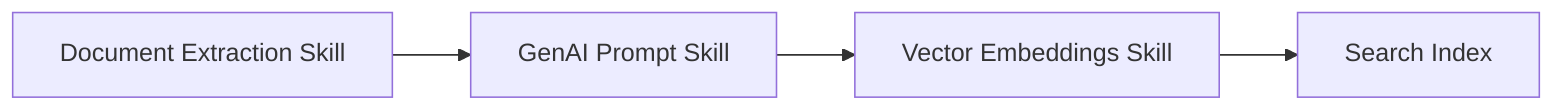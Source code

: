 ---
id: bc1701e2-0f65-4de6-b796-08bb8eaf8425
---
flowchart LR
    A[Document Extraction Skill] --> B[GenAI Prompt Skill]
    B --> C[Vector Embeddings Skill]
    C --> D[Search Index]